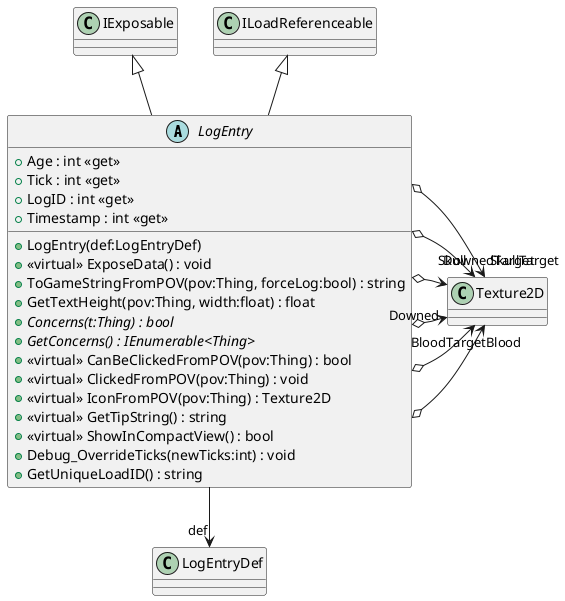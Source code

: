 @startuml
abstract class LogEntry {
    + Age : int <<get>>
    + Tick : int <<get>>
    + LogID : int <<get>>
    + Timestamp : int <<get>>
    + LogEntry(def:LogEntryDef)
    + <<virtual>> ExposeData() : void
    + ToGameStringFromPOV(pov:Thing, forceLog:bool) : string
    + GetTextHeight(pov:Thing, width:float) : float
    + {abstract} Concerns(t:Thing) : bool
    + {abstract} GetConcerns() : IEnumerable<Thing>
    + <<virtual>> CanBeClickedFromPOV(pov:Thing) : bool
    + <<virtual>> ClickedFromPOV(pov:Thing) : void
    + <<virtual>> IconFromPOV(pov:Thing) : Texture2D
    + <<virtual>> GetTipString() : string
    + <<virtual>> ShowInCompactView() : bool
    + Debug_OverrideTicks(newTicks:int) : void
    + GetUniqueLoadID() : string
}
IExposable <|-- LogEntry
ILoadReferenceable <|-- LogEntry
LogEntry --> "def" LogEntryDef
LogEntry o-> "Blood" Texture2D
LogEntry o-> "BloodTarget" Texture2D
LogEntry o-> "Downed" Texture2D
LogEntry o-> "DownedTarget" Texture2D
LogEntry o-> "Skull" Texture2D
LogEntry o-> "SkullTarget" Texture2D
@enduml
